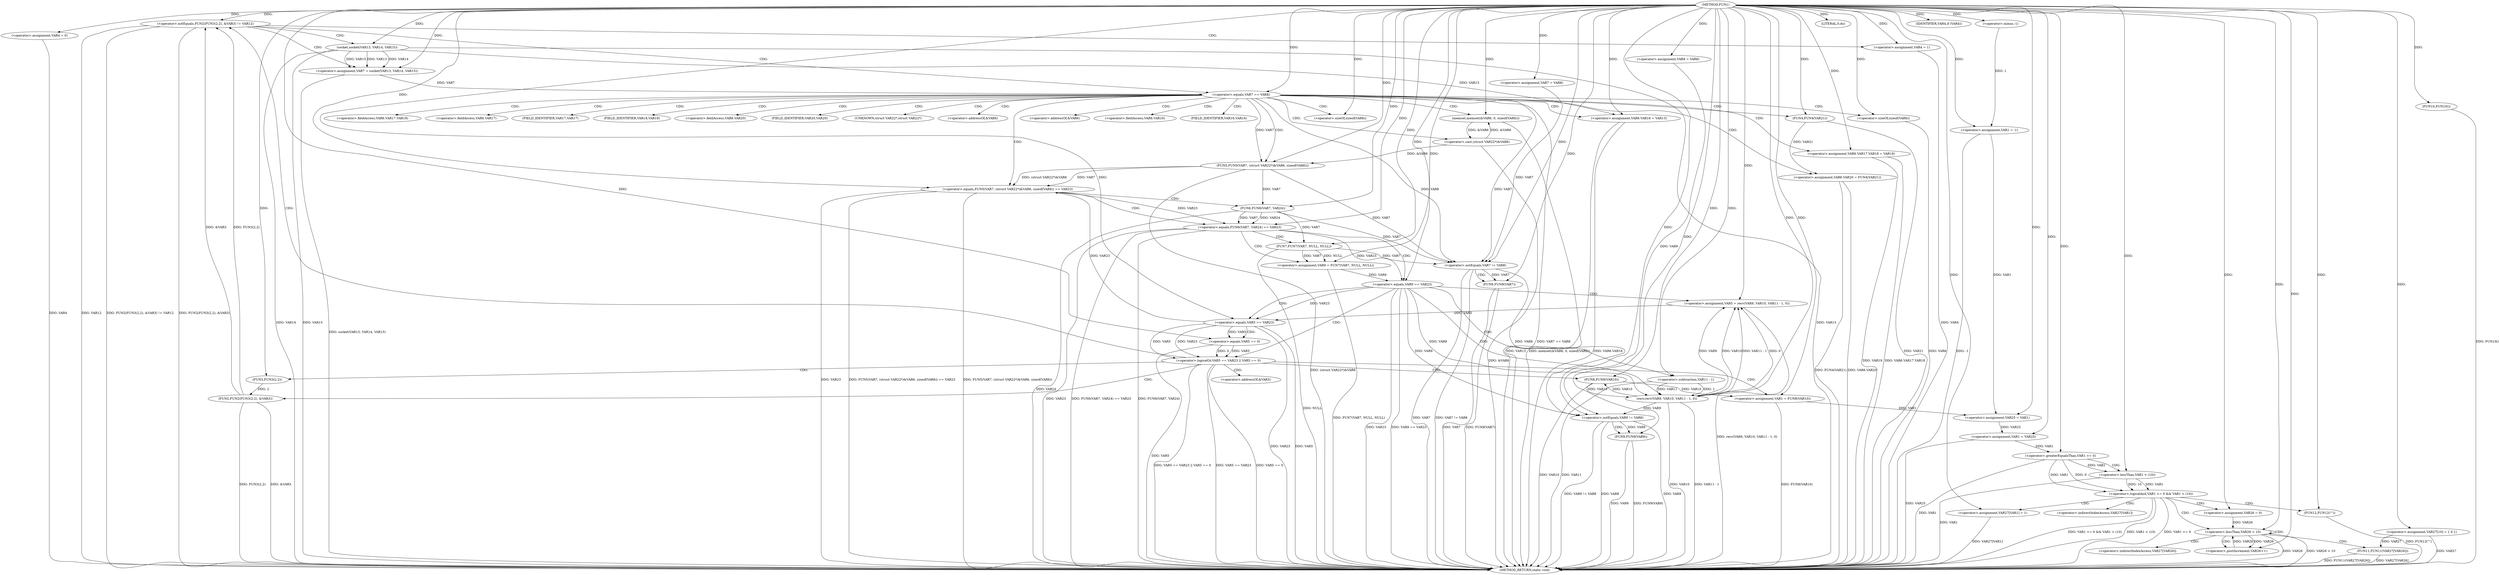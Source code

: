 digraph FUN1 {  
"1000100" [label = "(METHOD,FUN1)" ]
"1000297" [label = "(METHOD_RETURN,static void)" ]
"1000103" [label = "(<operator>.assignment,VAR1 = -1)" ]
"1000105" [label = "(<operator>.minus,-1)" ]
"1000110" [label = "(<operator>.assignment,VAR4 = 0)" ]
"1000116" [label = "(<operator>.assignment,VAR7 = VAR8)" ]
"1000120" [label = "(<operator>.assignment,VAR9 = VAR8)" ]
"1000127" [label = "(<operator>.notEquals,FUN2(FUN3(2,2), &VAR3) != VAR12)" ]
"1000128" [label = "(FUN2,FUN2(FUN3(2,2), &VAR3))" ]
"1000129" [label = "(FUN3,FUN3(2,2))" ]
"1000137" [label = "(<operator>.assignment,VAR4 = 1)" ]
"1000140" [label = "(<operator>.assignment,VAR7 = socket(VAR13, VAR14, VAR15))" ]
"1000142" [label = "(socket,socket(VAR13, VAR14, VAR15))" ]
"1000147" [label = "(<operator>.equals,VAR7 == VAR8)" ]
"1000152" [label = "(memset,memset(&VAR6, 0, sizeof(VAR6)))" ]
"1000156" [label = "(<operator>.sizeOf,sizeof(VAR6))" ]
"1000158" [label = "(<operator>.assignment,VAR6.VAR16 = VAR13)" ]
"1000163" [label = "(<operator>.assignment,VAR6.VAR17.VAR18 = VAR19)" ]
"1000170" [label = "(<operator>.assignment,VAR6.VAR20 = FUN4(VAR21))" ]
"1000174" [label = "(FUN4,FUN4(VAR21))" ]
"1000177" [label = "(<operator>.equals,FUN5(VAR7, (struct VAR22*)&VAR6, sizeof(VAR6)) == VAR23)" ]
"1000178" [label = "(FUN5,FUN5(VAR7, (struct VAR22*)&VAR6, sizeof(VAR6)))" ]
"1000180" [label = "(<operator>.cast,(struct VAR22*)&VAR6)" ]
"1000184" [label = "(<operator>.sizeOf,sizeof(VAR6))" ]
"1000190" [label = "(<operator>.equals,FUN6(VAR7, VAR24) == VAR23)" ]
"1000191" [label = "(FUN6,FUN6(VAR7, VAR24))" ]
"1000197" [label = "(<operator>.assignment,VAR9 = FUN7(VAR7, NULL, NULL))" ]
"1000199" [label = "(FUN7,FUN7(VAR7, NULL, NULL))" ]
"1000204" [label = "(<operator>.equals,VAR9 == VAR23)" ]
"1000209" [label = "(<operator>.assignment,VAR5 = recv(VAR9, VAR10, VAR11 - 1, 0))" ]
"1000211" [label = "(recv,recv(VAR9, VAR10, VAR11 - 1, 0))" ]
"1000214" [label = "(<operator>.subtraction,VAR11 - 1)" ]
"1000219" [label = "(<operator>.logicalOr,VAR5 == VAR23 || VAR5 == 0)" ]
"1000220" [label = "(<operator>.equals,VAR5 == VAR23)" ]
"1000223" [label = "(<operator>.equals,VAR5 == 0)" ]
"1000228" [label = "(<operator>.assignment,VAR1 = FUN8(VAR10))" ]
"1000230" [label = "(FUN8,FUN8(VAR10))" ]
"1000232" [label = "(LITERAL,0,do)" ]
"1000234" [label = "(<operator>.notEquals,VAR7 != VAR8)" ]
"1000238" [label = "(FUN9,FUN9(VAR7))" ]
"1000241" [label = "(<operator>.notEquals,VAR9 != VAR8)" ]
"1000245" [label = "(FUN9,FUN9(VAR9))" ]
"1000248" [label = "(IDENTIFIER,VAR4,if (VAR4))" ]
"1000250" [label = "(FUN10,FUN10())" ]
"1000253" [label = "(<operator>.assignment,VAR25 = VAR1)" ]
"1000257" [label = "(<operator>.assignment,VAR1 = VAR25)" ]
"1000263" [label = "(<operator>.assignment,VAR27[10] = { 0 })" ]
"1000266" [label = "(<operator>.logicalAnd,VAR1 >= 0 && VAR1 < (10))" ]
"1000267" [label = "(<operator>.greaterEqualsThan,VAR1 >= 0)" ]
"1000270" [label = "(<operator>.lessThan,VAR1 < (10))" ]
"1000274" [label = "(<operator>.assignment,VAR27[VAR1] = 1)" ]
"1000280" [label = "(<operator>.assignment,VAR26 = 0)" ]
"1000283" [label = "(<operator>.lessThan,VAR26 < 10)" ]
"1000286" [label = "(<operator>.postIncrement,VAR26++)" ]
"1000289" [label = "(FUN11,FUN11(VAR27[VAR26]))" ]
"1000295" [label = "(FUN12,FUN12(\"\"))" ]
"1000132" [label = "(<operator>.addressOf,&VAR3)" ]
"1000153" [label = "(<operator>.addressOf,&VAR6)" ]
"1000159" [label = "(<operator>.fieldAccess,VAR6.VAR16)" ]
"1000161" [label = "(FIELD_IDENTIFIER,VAR16,VAR16)" ]
"1000164" [label = "(<operator>.fieldAccess,VAR6.VAR17.VAR18)" ]
"1000165" [label = "(<operator>.fieldAccess,VAR6.VAR17)" ]
"1000167" [label = "(FIELD_IDENTIFIER,VAR17,VAR17)" ]
"1000168" [label = "(FIELD_IDENTIFIER,VAR18,VAR18)" ]
"1000171" [label = "(<operator>.fieldAccess,VAR6.VAR20)" ]
"1000173" [label = "(FIELD_IDENTIFIER,VAR20,VAR20)" ]
"1000181" [label = "(UNKNOWN,struct VAR22*,struct VAR22*)" ]
"1000182" [label = "(<operator>.addressOf,&VAR6)" ]
"1000275" [label = "(<operator>.indirectIndexAccess,VAR27[VAR1])" ]
"1000290" [label = "(<operator>.indirectIndexAccess,VAR27[VAR26])" ]
  "1000140" -> "1000297"  [ label = "DDG: socket(VAR13, VAR14, VAR15)"] 
  "1000184" -> "1000297"  [ label = "DDG: VAR6"] 
  "1000220" -> "1000297"  [ label = "DDG: VAR23"] 
  "1000230" -> "1000297"  [ label = "DDG: VAR10"] 
  "1000245" -> "1000297"  [ label = "DDG: FUN9(VAR9)"] 
  "1000180" -> "1000297"  [ label = "DDG: &VAR6"] 
  "1000257" -> "1000297"  [ label = "DDG: VAR25"] 
  "1000177" -> "1000297"  [ label = "DDG: FUN5(VAR7, (struct VAR22*)&VAR6, sizeof(VAR6))"] 
  "1000158" -> "1000297"  [ label = "DDG: VAR6.VAR16"] 
  "1000163" -> "1000297"  [ label = "DDG: VAR6.VAR17.VAR18"] 
  "1000177" -> "1000297"  [ label = "DDG: VAR23"] 
  "1000220" -> "1000297"  [ label = "DDG: VAR5"] 
  "1000190" -> "1000297"  [ label = "DDG: VAR23"] 
  "1000199" -> "1000297"  [ label = "DDG: NULL"] 
  "1000219" -> "1000297"  [ label = "DDG: VAR5 == 0"] 
  "1000283" -> "1000297"  [ label = "DDG: VAR26"] 
  "1000238" -> "1000297"  [ label = "DDG: VAR7"] 
  "1000274" -> "1000297"  [ label = "DDG: VAR27[VAR1]"] 
  "1000289" -> "1000297"  [ label = "DDG: VAR27[VAR26]"] 
  "1000163" -> "1000297"  [ label = "DDG: VAR19"] 
  "1000234" -> "1000297"  [ label = "DDG: VAR7"] 
  "1000190" -> "1000297"  [ label = "DDG: FUN6(VAR7, VAR24) == VAR23"] 
  "1000103" -> "1000297"  [ label = "DDG: -1"] 
  "1000219" -> "1000297"  [ label = "DDG: VAR5 == VAR23 || VAR5 == 0"] 
  "1000238" -> "1000297"  [ label = "DDG: FUN9(VAR7)"] 
  "1000211" -> "1000297"  [ label = "DDG: VAR11 - 1"] 
  "1000204" -> "1000297"  [ label = "DDG: VAR23"] 
  "1000128" -> "1000297"  [ label = "DDG: &VAR3"] 
  "1000152" -> "1000297"  [ label = "DDG: memset(&VAR6, 0, sizeof(VAR6))"] 
  "1000267" -> "1000297"  [ label = "DDG: VAR1"] 
  "1000128" -> "1000297"  [ label = "DDG: FUN3(2,2)"] 
  "1000142" -> "1000297"  [ label = "DDG: VAR14"] 
  "1000289" -> "1000297"  [ label = "DDG: FUN11(VAR27[VAR26])"] 
  "1000266" -> "1000297"  [ label = "DDG: VAR1 >= 0"] 
  "1000127" -> "1000297"  [ label = "DDG: VAR12"] 
  "1000190" -> "1000297"  [ label = "DDG: FUN6(VAR7, VAR24)"] 
  "1000263" -> "1000297"  [ label = "DDG: VAR27"] 
  "1000178" -> "1000297"  [ label = "DDG: (struct VAR22*)&VAR6"] 
  "1000127" -> "1000297"  [ label = "DDG: FUN2(FUN3(2,2), &VAR3) != VAR12"] 
  "1000266" -> "1000297"  [ label = "DDG: VAR1 >= 0 && VAR1 < (10)"] 
  "1000295" -> "1000297"  [ label = "DDG: FUN12(\"\")"] 
  "1000197" -> "1000297"  [ label = "DDG: FUN7(VAR7, NULL, NULL)"] 
  "1000211" -> "1000297"  [ label = "DDG: VAR10"] 
  "1000191" -> "1000297"  [ label = "DDG: VAR24"] 
  "1000209" -> "1000297"  [ label = "DDG: recv(VAR9, VAR10, VAR11 - 1, 0)"] 
  "1000234" -> "1000297"  [ label = "DDG: VAR7 != VAR8"] 
  "1000241" -> "1000297"  [ label = "DDG: VAR9"] 
  "1000142" -> "1000297"  [ label = "DDG: VAR15"] 
  "1000219" -> "1000297"  [ label = "DDG: VAR5 == VAR23"] 
  "1000170" -> "1000297"  [ label = "DDG: VAR6.VAR20"] 
  "1000142" -> "1000297"  [ label = "DDG: VAR13"] 
  "1000228" -> "1000297"  [ label = "DDG: FUN8(VAR10)"] 
  "1000214" -> "1000297"  [ label = "DDG: VAR11"] 
  "1000177" -> "1000297"  [ label = "DDG: FUN5(VAR7, (struct VAR22*)&VAR6, sizeof(VAR6)) == VAR23"] 
  "1000266" -> "1000297"  [ label = "DDG: VAR1 < (10)"] 
  "1000127" -> "1000297"  [ label = "DDG: FUN2(FUN3(2,2), &VAR3)"] 
  "1000250" -> "1000297"  [ label = "DDG: FUN10()"] 
  "1000137" -> "1000297"  [ label = "DDG: VAR4"] 
  "1000158" -> "1000297"  [ label = "DDG: VAR13"] 
  "1000245" -> "1000297"  [ label = "DDG: VAR9"] 
  "1000283" -> "1000297"  [ label = "DDG: VAR26 < 10"] 
  "1000241" -> "1000297"  [ label = "DDG: VAR9 != VAR8"] 
  "1000147" -> "1000297"  [ label = "DDG: VAR7 == VAR8"] 
  "1000110" -> "1000297"  [ label = "DDG: VAR4"] 
  "1000270" -> "1000297"  [ label = "DDG: VAR1"] 
  "1000170" -> "1000297"  [ label = "DDG: FUN4(VAR21)"] 
  "1000241" -> "1000297"  [ label = "DDG: VAR8"] 
  "1000174" -> "1000297"  [ label = "DDG: VAR21"] 
  "1000223" -> "1000297"  [ label = "DDG: VAR5"] 
  "1000204" -> "1000297"  [ label = "DDG: VAR9 == VAR23"] 
  "1000105" -> "1000103"  [ label = "DDG: 1"] 
  "1000100" -> "1000103"  [ label = "DDG: "] 
  "1000100" -> "1000105"  [ label = "DDG: "] 
  "1000100" -> "1000110"  [ label = "DDG: "] 
  "1000100" -> "1000116"  [ label = "DDG: "] 
  "1000100" -> "1000120"  [ label = "DDG: "] 
  "1000128" -> "1000127"  [ label = "DDG: FUN3(2,2)"] 
  "1000128" -> "1000127"  [ label = "DDG: &VAR3"] 
  "1000129" -> "1000128"  [ label = "DDG: 2"] 
  "1000100" -> "1000129"  [ label = "DDG: "] 
  "1000100" -> "1000127"  [ label = "DDG: "] 
  "1000100" -> "1000137"  [ label = "DDG: "] 
  "1000142" -> "1000140"  [ label = "DDG: VAR13"] 
  "1000142" -> "1000140"  [ label = "DDG: VAR14"] 
  "1000142" -> "1000140"  [ label = "DDG: VAR15"] 
  "1000100" -> "1000140"  [ label = "DDG: "] 
  "1000100" -> "1000142"  [ label = "DDG: "] 
  "1000140" -> "1000147"  [ label = "DDG: VAR7"] 
  "1000100" -> "1000147"  [ label = "DDG: "] 
  "1000180" -> "1000152"  [ label = "DDG: &VAR6"] 
  "1000100" -> "1000152"  [ label = "DDG: "] 
  "1000100" -> "1000156"  [ label = "DDG: "] 
  "1000142" -> "1000158"  [ label = "DDG: VAR13"] 
  "1000100" -> "1000158"  [ label = "DDG: "] 
  "1000100" -> "1000163"  [ label = "DDG: "] 
  "1000174" -> "1000170"  [ label = "DDG: VAR21"] 
  "1000100" -> "1000174"  [ label = "DDG: "] 
  "1000178" -> "1000177"  [ label = "DDG: VAR7"] 
  "1000178" -> "1000177"  [ label = "DDG: (struct VAR22*)&VAR6"] 
  "1000147" -> "1000178"  [ label = "DDG: VAR7"] 
  "1000100" -> "1000178"  [ label = "DDG: "] 
  "1000180" -> "1000178"  [ label = "DDG: &VAR6"] 
  "1000152" -> "1000180"  [ label = "DDG: &VAR6"] 
  "1000100" -> "1000184"  [ label = "DDG: "] 
  "1000220" -> "1000177"  [ label = "DDG: VAR23"] 
  "1000100" -> "1000177"  [ label = "DDG: "] 
  "1000191" -> "1000190"  [ label = "DDG: VAR7"] 
  "1000191" -> "1000190"  [ label = "DDG: VAR24"] 
  "1000178" -> "1000191"  [ label = "DDG: VAR7"] 
  "1000100" -> "1000191"  [ label = "DDG: "] 
  "1000177" -> "1000190"  [ label = "DDG: VAR23"] 
  "1000100" -> "1000190"  [ label = "DDG: "] 
  "1000199" -> "1000197"  [ label = "DDG: VAR7"] 
  "1000199" -> "1000197"  [ label = "DDG: NULL"] 
  "1000100" -> "1000197"  [ label = "DDG: "] 
  "1000191" -> "1000199"  [ label = "DDG: VAR7"] 
  "1000100" -> "1000199"  [ label = "DDG: "] 
  "1000197" -> "1000204"  [ label = "DDG: VAR9"] 
  "1000100" -> "1000204"  [ label = "DDG: "] 
  "1000190" -> "1000204"  [ label = "DDG: VAR23"] 
  "1000211" -> "1000209"  [ label = "DDG: VAR9"] 
  "1000211" -> "1000209"  [ label = "DDG: VAR10"] 
  "1000211" -> "1000209"  [ label = "DDG: VAR11 - 1"] 
  "1000211" -> "1000209"  [ label = "DDG: 0"] 
  "1000100" -> "1000209"  [ label = "DDG: "] 
  "1000204" -> "1000211"  [ label = "DDG: VAR9"] 
  "1000100" -> "1000211"  [ label = "DDG: "] 
  "1000230" -> "1000211"  [ label = "DDG: VAR10"] 
  "1000214" -> "1000211"  [ label = "DDG: VAR11"] 
  "1000214" -> "1000211"  [ label = "DDG: 1"] 
  "1000100" -> "1000214"  [ label = "DDG: "] 
  "1000220" -> "1000219"  [ label = "DDG: VAR5"] 
  "1000220" -> "1000219"  [ label = "DDG: VAR23"] 
  "1000209" -> "1000220"  [ label = "DDG: VAR5"] 
  "1000100" -> "1000220"  [ label = "DDG: "] 
  "1000204" -> "1000220"  [ label = "DDG: VAR23"] 
  "1000223" -> "1000219"  [ label = "DDG: VAR5"] 
  "1000223" -> "1000219"  [ label = "DDG: 0"] 
  "1000220" -> "1000223"  [ label = "DDG: VAR5"] 
  "1000100" -> "1000223"  [ label = "DDG: "] 
  "1000230" -> "1000228"  [ label = "DDG: VAR10"] 
  "1000100" -> "1000228"  [ label = "DDG: "] 
  "1000211" -> "1000230"  [ label = "DDG: VAR10"] 
  "1000100" -> "1000230"  [ label = "DDG: "] 
  "1000100" -> "1000232"  [ label = "DDG: "] 
  "1000116" -> "1000234"  [ label = "DDG: VAR7"] 
  "1000199" -> "1000234"  [ label = "DDG: VAR7"] 
  "1000178" -> "1000234"  [ label = "DDG: VAR7"] 
  "1000147" -> "1000234"  [ label = "DDG: VAR7"] 
  "1000191" -> "1000234"  [ label = "DDG: VAR7"] 
  "1000100" -> "1000234"  [ label = "DDG: "] 
  "1000147" -> "1000234"  [ label = "DDG: VAR8"] 
  "1000234" -> "1000238"  [ label = "DDG: VAR7"] 
  "1000100" -> "1000238"  [ label = "DDG: "] 
  "1000120" -> "1000241"  [ label = "DDG: VAR9"] 
  "1000211" -> "1000241"  [ label = "DDG: VAR9"] 
  "1000204" -> "1000241"  [ label = "DDG: VAR9"] 
  "1000100" -> "1000241"  [ label = "DDG: "] 
  "1000234" -> "1000241"  [ label = "DDG: VAR8"] 
  "1000241" -> "1000245"  [ label = "DDG: VAR9"] 
  "1000100" -> "1000245"  [ label = "DDG: "] 
  "1000100" -> "1000248"  [ label = "DDG: "] 
  "1000100" -> "1000250"  [ label = "DDG: "] 
  "1000103" -> "1000253"  [ label = "DDG: VAR1"] 
  "1000228" -> "1000253"  [ label = "DDG: VAR1"] 
  "1000100" -> "1000253"  [ label = "DDG: "] 
  "1000253" -> "1000257"  [ label = "DDG: VAR25"] 
  "1000100" -> "1000257"  [ label = "DDG: "] 
  "1000100" -> "1000263"  [ label = "DDG: "] 
  "1000267" -> "1000266"  [ label = "DDG: VAR1"] 
  "1000267" -> "1000266"  [ label = "DDG: 0"] 
  "1000257" -> "1000267"  [ label = "DDG: VAR1"] 
  "1000100" -> "1000267"  [ label = "DDG: "] 
  "1000270" -> "1000266"  [ label = "DDG: VAR1"] 
  "1000270" -> "1000266"  [ label = "DDG: 10"] 
  "1000267" -> "1000270"  [ label = "DDG: VAR1"] 
  "1000100" -> "1000270"  [ label = "DDG: "] 
  "1000100" -> "1000274"  [ label = "DDG: "] 
  "1000100" -> "1000280"  [ label = "DDG: "] 
  "1000286" -> "1000283"  [ label = "DDG: VAR26"] 
  "1000280" -> "1000283"  [ label = "DDG: VAR26"] 
  "1000100" -> "1000283"  [ label = "DDG: "] 
  "1000283" -> "1000286"  [ label = "DDG: VAR26"] 
  "1000100" -> "1000286"  [ label = "DDG: "] 
  "1000263" -> "1000289"  [ label = "DDG: VAR27"] 
  "1000100" -> "1000295"  [ label = "DDG: "] 
  "1000127" -> "1000142"  [ label = "CDG: "] 
  "1000127" -> "1000137"  [ label = "CDG: "] 
  "1000127" -> "1000147"  [ label = "CDG: "] 
  "1000127" -> "1000140"  [ label = "CDG: "] 
  "1000147" -> "1000164"  [ label = "CDG: "] 
  "1000147" -> "1000174"  [ label = "CDG: "] 
  "1000147" -> "1000156"  [ label = "CDG: "] 
  "1000147" -> "1000161"  [ label = "CDG: "] 
  "1000147" -> "1000182"  [ label = "CDG: "] 
  "1000147" -> "1000180"  [ label = "CDG: "] 
  "1000147" -> "1000165"  [ label = "CDG: "] 
  "1000147" -> "1000167"  [ label = "CDG: "] 
  "1000147" -> "1000153"  [ label = "CDG: "] 
  "1000147" -> "1000152"  [ label = "CDG: "] 
  "1000147" -> "1000163"  [ label = "CDG: "] 
  "1000147" -> "1000168"  [ label = "CDG: "] 
  "1000147" -> "1000178"  [ label = "CDG: "] 
  "1000147" -> "1000159"  [ label = "CDG: "] 
  "1000147" -> "1000173"  [ label = "CDG: "] 
  "1000147" -> "1000158"  [ label = "CDG: "] 
  "1000147" -> "1000170"  [ label = "CDG: "] 
  "1000147" -> "1000171"  [ label = "CDG: "] 
  "1000147" -> "1000184"  [ label = "CDG: "] 
  "1000147" -> "1000177"  [ label = "CDG: "] 
  "1000147" -> "1000181"  [ label = "CDG: "] 
  "1000177" -> "1000191"  [ label = "CDG: "] 
  "1000177" -> "1000190"  [ label = "CDG: "] 
  "1000190" -> "1000199"  [ label = "CDG: "] 
  "1000190" -> "1000197"  [ label = "CDG: "] 
  "1000190" -> "1000204"  [ label = "CDG: "] 
  "1000204" -> "1000211"  [ label = "CDG: "] 
  "1000204" -> "1000219"  [ label = "CDG: "] 
  "1000204" -> "1000220"  [ label = "CDG: "] 
  "1000204" -> "1000214"  [ label = "CDG: "] 
  "1000204" -> "1000209"  [ label = "CDG: "] 
  "1000219" -> "1000230"  [ label = "CDG: "] 
  "1000219" -> "1000228"  [ label = "CDG: "] 
  "1000219" -> "1000127"  [ label = "CDG: "] 
  "1000219" -> "1000128"  [ label = "CDG: "] 
  "1000219" -> "1000132"  [ label = "CDG: "] 
  "1000219" -> "1000129"  [ label = "CDG: "] 
  "1000220" -> "1000223"  [ label = "CDG: "] 
  "1000234" -> "1000238"  [ label = "CDG: "] 
  "1000241" -> "1000245"  [ label = "CDG: "] 
  "1000266" -> "1000274"  [ label = "CDG: "] 
  "1000266" -> "1000295"  [ label = "CDG: "] 
  "1000266" -> "1000283"  [ label = "CDG: "] 
  "1000266" -> "1000280"  [ label = "CDG: "] 
  "1000266" -> "1000275"  [ label = "CDG: "] 
  "1000267" -> "1000270"  [ label = "CDG: "] 
  "1000283" -> "1000289"  [ label = "CDG: "] 
  "1000283" -> "1000286"  [ label = "CDG: "] 
  "1000283" -> "1000290"  [ label = "CDG: "] 
  "1000283" -> "1000283"  [ label = "CDG: "] 
}
